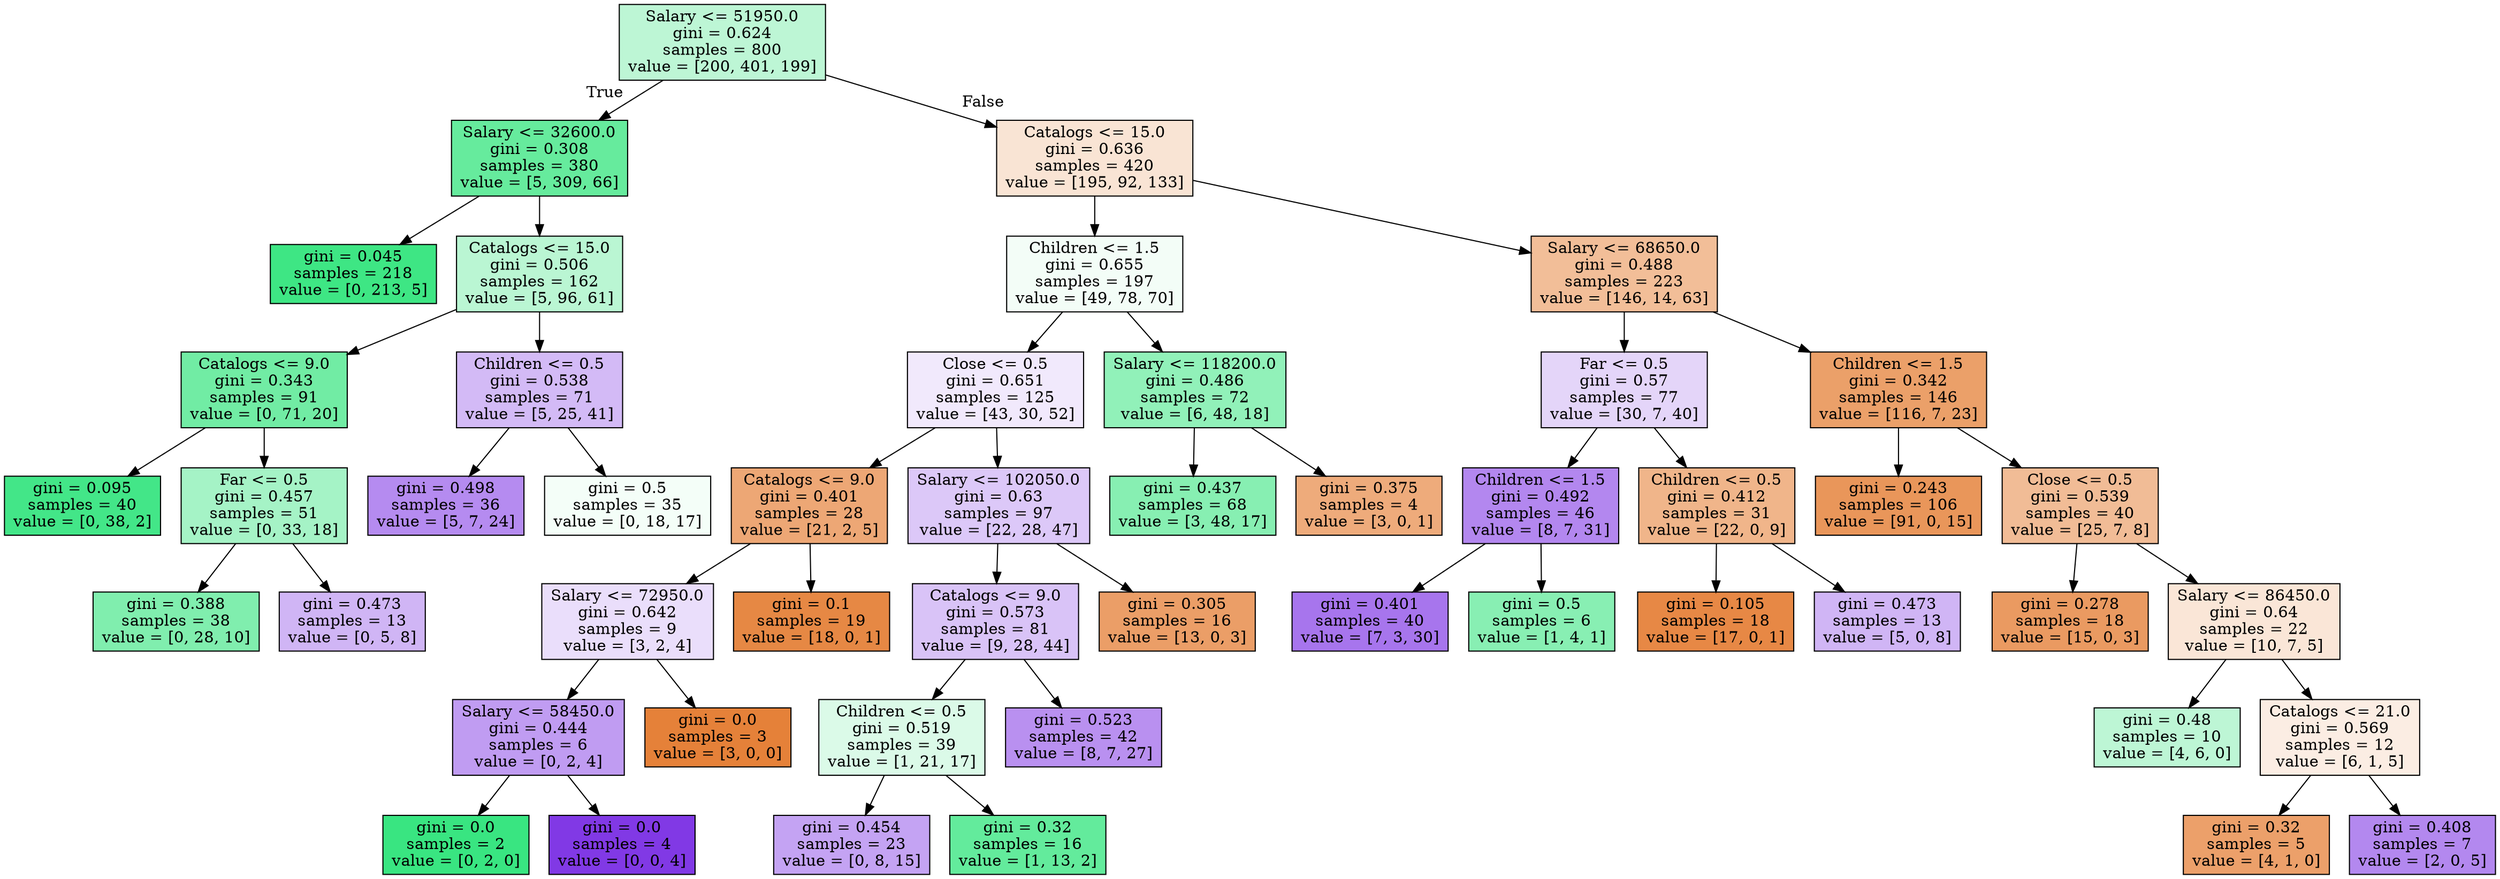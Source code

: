 digraph Tree {
node [shape=box, style="filled", color="black"] ;
0 [label="Salary <= 51950.0\ngini = 0.624\nsamples = 800\nvalue = [200, 401, 199]", fillcolor="#bdf6d5"] ;
1 [label="Salary <= 32600.0\ngini = 0.308\nsamples = 380\nvalue = [5, 309, 66]", fillcolor="#66eb9d"] ;
0 -> 1 [labeldistance=2.5, labelangle=45, headlabel="True"] ;
5 [label="gini = 0.045\nsamples = 218\nvalue = [0, 213, 5]", fillcolor="#3ee684"] ;
1 -> 5 ;
6 [label="Catalogs <= 15.0\ngini = 0.506\nsamples = 162\nvalue = [5, 96, 61]", fillcolor="#baf6d3"] ;
1 -> 6 ;
11 [label="Catalogs <= 9.0\ngini = 0.343\nsamples = 91\nvalue = [0, 71, 20]", fillcolor="#71eca4"] ;
6 -> 11 ;
25 [label="gini = 0.095\nsamples = 40\nvalue = [0, 38, 2]", fillcolor="#43e688"] ;
11 -> 25 ;
26 [label="Far <= 0.5\ngini = 0.457\nsamples = 51\nvalue = [0, 33, 18]", fillcolor="#a5f3c6"] ;
11 -> 26 ;
45 [label="gini = 0.388\nsamples = 38\nvalue = [0, 28, 10]", fillcolor="#80eeae"] ;
26 -> 45 ;
46 [label="gini = 0.473\nsamples = 13\nvalue = [0, 5, 8]", fillcolor="#d0b5f5"] ;
26 -> 46 ;
12 [label="Children <= 0.5\ngini = 0.538\nsamples = 71\nvalue = [5, 25, 41]", fillcolor="#d3baf6"] ;
6 -> 12 ;
35 [label="gini = 0.498\nsamples = 36\nvalue = [5, 7, 24]", fillcolor="#b58bf0"] ;
12 -> 35 ;
36 [label="gini = 0.5\nsamples = 35\nvalue = [0, 18, 17]", fillcolor="#f4fef8"] ;
12 -> 36 ;
2 [label="Catalogs <= 15.0\ngini = 0.636\nsamples = 420\nvalue = [195, 92, 133]", fillcolor="#f9e4d4"] ;
0 -> 2 [labeldistance=2.5, labelangle=-45, headlabel="False"] ;
3 [label="Children <= 1.5\ngini = 0.655\nsamples = 197\nvalue = [49, 78, 70]", fillcolor="#f3fdf7"] ;
2 -> 3 ;
9 [label="Close <= 0.5\ngini = 0.651\nsamples = 125\nvalue = [43, 30, 52]", fillcolor="#f1e9fc"] ;
3 -> 9 ;
13 [label="Catalogs <= 9.0\ngini = 0.401\nsamples = 28\nvalue = [21, 2, 5]", fillcolor="#eda775"] ;
9 -> 13 ;
31 [label="Salary <= 72950.0\ngini = 0.642\nsamples = 9\nvalue = [3, 2, 4]", fillcolor="#eadefb"] ;
13 -> 31 ;
33 [label="Salary <= 58450.0\ngini = 0.444\nsamples = 6\nvalue = [0, 2, 4]", fillcolor="#c09cf2"] ;
31 -> 33 ;
37 [label="gini = 0.0\nsamples = 2\nvalue = [0, 2, 0]", fillcolor="#39e581"] ;
33 -> 37 ;
38 [label="gini = 0.0\nsamples = 4\nvalue = [0, 0, 4]", fillcolor="#8139e5"] ;
33 -> 38 ;
34 [label="gini = 0.0\nsamples = 3\nvalue = [3, 0, 0]", fillcolor="#e58139"] ;
31 -> 34 ;
32 [label="gini = 0.1\nsamples = 19\nvalue = [18, 0, 1]", fillcolor="#e68844"] ;
13 -> 32 ;
14 [label="Salary <= 102050.0\ngini = 0.63\nsamples = 97\nvalue = [22, 28, 47]", fillcolor="#dcc8f8"] ;
9 -> 14 ;
15 [label="Catalogs <= 9.0\ngini = 0.573\nsamples = 81\nvalue = [9, 28, 44]", fillcolor="#d9c3f7"] ;
14 -> 15 ;
21 [label="Children <= 0.5\ngini = 0.519\nsamples = 39\nvalue = [1, 21, 17]", fillcolor="#dbfae8"] ;
15 -> 21 ;
23 [label="gini = 0.454\nsamples = 23\nvalue = [0, 8, 15]", fillcolor="#c4a3f3"] ;
21 -> 23 ;
24 [label="gini = 0.32\nsamples = 16\nvalue = [1, 13, 2]", fillcolor="#63eb9c"] ;
21 -> 24 ;
22 [label="gini = 0.523\nsamples = 42\nvalue = [8, 7, 27]", fillcolor="#b990f0"] ;
15 -> 22 ;
16 [label="gini = 0.305\nsamples = 16\nvalue = [13, 0, 3]", fillcolor="#eb9e67"] ;
14 -> 16 ;
10 [label="Salary <= 118200.0\ngini = 0.486\nsamples = 72\nvalue = [6, 48, 18]", fillcolor="#91f1b9"] ;
3 -> 10 ;
27 [label="gini = 0.437\nsamples = 68\nvalue = [3, 48, 17]", fillcolor="#87efb2"] ;
10 -> 27 ;
28 [label="gini = 0.375\nsamples = 4\nvalue = [3, 0, 1]", fillcolor="#eeab7b"] ;
10 -> 28 ;
4 [label="Salary <= 68650.0\ngini = 0.488\nsamples = 223\nvalue = [146, 14, 63]", fillcolor="#f2be98"] ;
2 -> 4 ;
7 [label="Far <= 0.5\ngini = 0.57\nsamples = 77\nvalue = [30, 7, 40]", fillcolor="#e4d5f9"] ;
4 -> 7 ;
17 [label="Children <= 1.5\ngini = 0.492\nsamples = 46\nvalue = [8, 7, 31]", fillcolor="#b387ef"] ;
7 -> 17 ;
29 [label="gini = 0.401\nsamples = 40\nvalue = [7, 3, 30]", fillcolor="#a775ed"] ;
17 -> 29 ;
30 [label="gini = 0.5\nsamples = 6\nvalue = [1, 4, 1]", fillcolor="#88efb3"] ;
17 -> 30 ;
18 [label="Children <= 0.5\ngini = 0.412\nsamples = 31\nvalue = [22, 0, 9]", fillcolor="#f0b58a"] ;
7 -> 18 ;
19 [label="gini = 0.105\nsamples = 18\nvalue = [17, 0, 1]", fillcolor="#e78845"] ;
18 -> 19 ;
20 [label="gini = 0.473\nsamples = 13\nvalue = [5, 0, 8]", fillcolor="#d0b5f5"] ;
18 -> 20 ;
8 [label="Children <= 1.5\ngini = 0.342\nsamples = 146\nvalue = [116, 7, 23]", fillcolor="#eba069"] ;
4 -> 8 ;
39 [label="gini = 0.243\nsamples = 106\nvalue = [91, 0, 15]", fillcolor="#e9965a"] ;
8 -> 39 ;
40 [label="Close <= 0.5\ngini = 0.539\nsamples = 40\nvalue = [25, 7, 8]", fillcolor="#f1bc96"] ;
8 -> 40 ;
41 [label="gini = 0.278\nsamples = 18\nvalue = [15, 0, 3]", fillcolor="#ea9a61"] ;
40 -> 41 ;
42 [label="Salary <= 86450.0\ngini = 0.64\nsamples = 22\nvalue = [10, 7, 5]", fillcolor="#fae6d7"] ;
40 -> 42 ;
43 [label="gini = 0.48\nsamples = 10\nvalue = [4, 6, 0]", fillcolor="#bdf6d5"] ;
42 -> 43 ;
44 [label="Catalogs <= 21.0\ngini = 0.569\nsamples = 12\nvalue = [6, 1, 5]", fillcolor="#fbede3"] ;
42 -> 44 ;
47 [label="gini = 0.32\nsamples = 5\nvalue = [4, 1, 0]", fillcolor="#eca06a"] ;
44 -> 47 ;
48 [label="gini = 0.408\nsamples = 7\nvalue = [2, 0, 5]", fillcolor="#b388ef"] ;
44 -> 48 ;
}